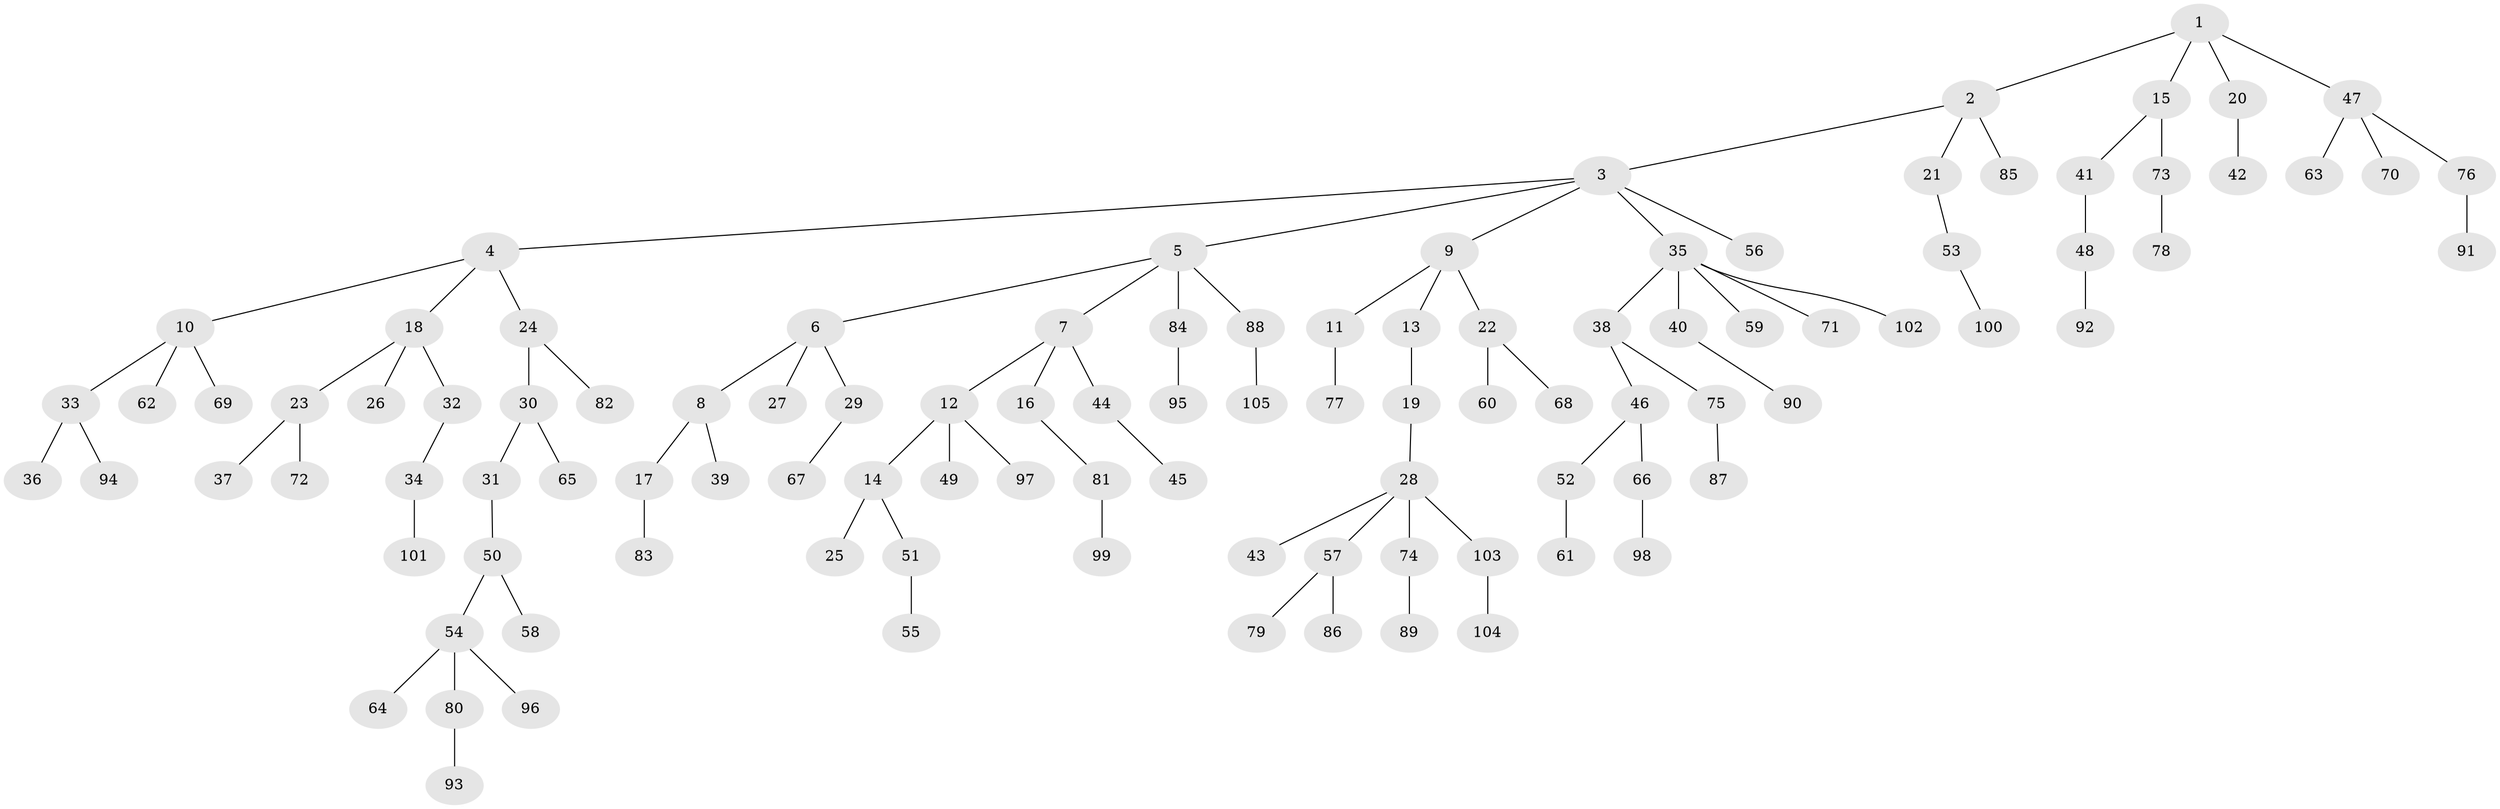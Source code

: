 // coarse degree distribution, {6: 0.0410958904109589, 4: 0.0547945205479452, 8: 0.0136986301369863, 5: 0.0410958904109589, 3: 0.0821917808219178, 1: 0.589041095890411, 2: 0.1780821917808219}
// Generated by graph-tools (version 1.1) at 2025/24/03/03/25 07:24:07]
// undirected, 105 vertices, 104 edges
graph export_dot {
graph [start="1"]
  node [color=gray90,style=filled];
  1;
  2;
  3;
  4;
  5;
  6;
  7;
  8;
  9;
  10;
  11;
  12;
  13;
  14;
  15;
  16;
  17;
  18;
  19;
  20;
  21;
  22;
  23;
  24;
  25;
  26;
  27;
  28;
  29;
  30;
  31;
  32;
  33;
  34;
  35;
  36;
  37;
  38;
  39;
  40;
  41;
  42;
  43;
  44;
  45;
  46;
  47;
  48;
  49;
  50;
  51;
  52;
  53;
  54;
  55;
  56;
  57;
  58;
  59;
  60;
  61;
  62;
  63;
  64;
  65;
  66;
  67;
  68;
  69;
  70;
  71;
  72;
  73;
  74;
  75;
  76;
  77;
  78;
  79;
  80;
  81;
  82;
  83;
  84;
  85;
  86;
  87;
  88;
  89;
  90;
  91;
  92;
  93;
  94;
  95;
  96;
  97;
  98;
  99;
  100;
  101;
  102;
  103;
  104;
  105;
  1 -- 2;
  1 -- 15;
  1 -- 20;
  1 -- 47;
  2 -- 3;
  2 -- 21;
  2 -- 85;
  3 -- 4;
  3 -- 5;
  3 -- 9;
  3 -- 35;
  3 -- 56;
  4 -- 10;
  4 -- 18;
  4 -- 24;
  5 -- 6;
  5 -- 7;
  5 -- 84;
  5 -- 88;
  6 -- 8;
  6 -- 27;
  6 -- 29;
  7 -- 12;
  7 -- 16;
  7 -- 44;
  8 -- 17;
  8 -- 39;
  9 -- 11;
  9 -- 13;
  9 -- 22;
  10 -- 33;
  10 -- 62;
  10 -- 69;
  11 -- 77;
  12 -- 14;
  12 -- 49;
  12 -- 97;
  13 -- 19;
  14 -- 25;
  14 -- 51;
  15 -- 41;
  15 -- 73;
  16 -- 81;
  17 -- 83;
  18 -- 23;
  18 -- 26;
  18 -- 32;
  19 -- 28;
  20 -- 42;
  21 -- 53;
  22 -- 60;
  22 -- 68;
  23 -- 37;
  23 -- 72;
  24 -- 30;
  24 -- 82;
  28 -- 43;
  28 -- 57;
  28 -- 74;
  28 -- 103;
  29 -- 67;
  30 -- 31;
  30 -- 65;
  31 -- 50;
  32 -- 34;
  33 -- 36;
  33 -- 94;
  34 -- 101;
  35 -- 38;
  35 -- 40;
  35 -- 59;
  35 -- 71;
  35 -- 102;
  38 -- 46;
  38 -- 75;
  40 -- 90;
  41 -- 48;
  44 -- 45;
  46 -- 52;
  46 -- 66;
  47 -- 63;
  47 -- 70;
  47 -- 76;
  48 -- 92;
  50 -- 54;
  50 -- 58;
  51 -- 55;
  52 -- 61;
  53 -- 100;
  54 -- 64;
  54 -- 80;
  54 -- 96;
  57 -- 79;
  57 -- 86;
  66 -- 98;
  73 -- 78;
  74 -- 89;
  75 -- 87;
  76 -- 91;
  80 -- 93;
  81 -- 99;
  84 -- 95;
  88 -- 105;
  103 -- 104;
}
